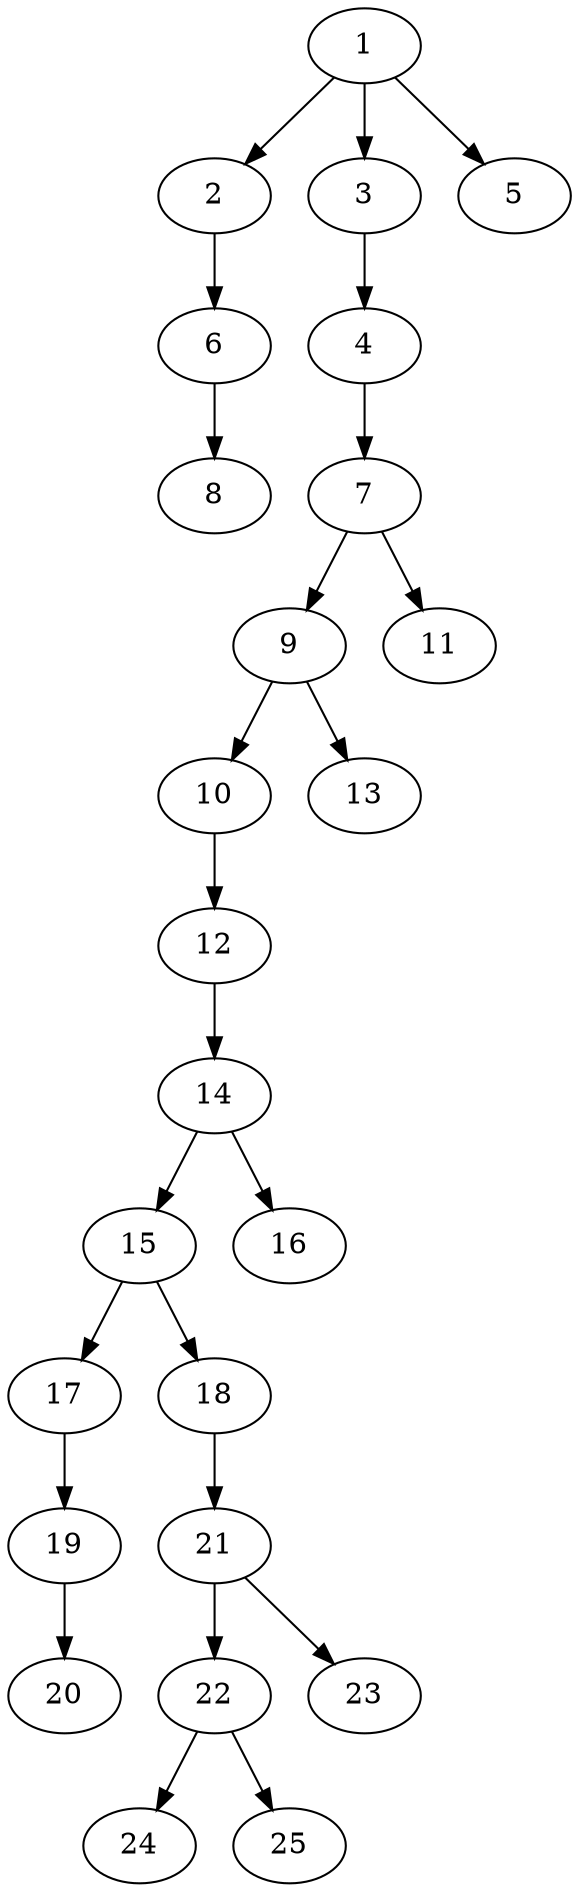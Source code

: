 // DAG automatically generated by daggen at Fri Aug  4 16:35:13 2017
// ./daggen --dot -n 25 --fat 0.2 --regular 0.8 --density 0.2 --jump 4 
digraph G {
  1 [size="25604", alpha="0.16"]
  1 -> 2 [size ="34"]
  1 -> 3 [size ="34"]
  1 -> 5 [size ="34"]
  2 [size="781139", alpha="0.06"]
  2 -> 6 [size ="537"]
  3 [size="28991", alpha="0.12"]
  3 -> 4 [size ="75"]
  4 [size="134218", alpha="0.18"]
  4 -> 7 [size ="210"]
  5 [size="8590", alpha="0.00"]
  6 [size="7486", alpha="0.17"]
  6 -> 8 [size ="210"]
  7 [size="9133", alpha="0.08"]
  7 -> 9 [size ="679"]
  7 -> 11 [size ="679"]
  8 [size="423416", alpha="0.09"]
  9 [size="36626", alpha="0.17"]
  9 -> 10 [size ="134"]
  9 -> 13 [size ="134"]
  10 [size="1073742", alpha="0.02"]
  10 -> 12 [size ="839"]
  11 [size="518886", alpha="0.15"]
  12 [size="34945", alpha="0.15"]
  12 -> 14 [size ="839"]
  13 [size="28991", alpha="0.01"]
  14 [size="3179", alpha="0.01"]
  14 -> 15 [size ="75"]
  14 -> 16 [size ="75"]
  15 [size="68719", alpha="0.08"]
  15 -> 17 [size ="134"]
  15 -> 18 [size ="134"]
  16 [size="11842", alpha="0.06"]
  17 [size="782758", alpha="0.08"]
  17 -> 19 [size ="679"]
  18 [size="26029", alpha="0.04"]
  18 -> 21 [size ="537"]
  19 [size="16501", alpha="0.09"]
  19 -> 20 [size ="302"]
  20 [size="782758", alpha="0.04"]
  21 [size="2581", alpha="0.02"]
  21 -> 22 [size ="302"]
  21 -> 23 [size ="302"]
  22 [size="14010", alpha="0.18"]
  22 -> 24 [size ="34"]
  22 -> 25 [size ="34"]
  23 [size="90381", alpha="0.13"]
  24 [size="1073742", alpha="0.11"]
  25 [size="476172", alpha="0.09"]
}
